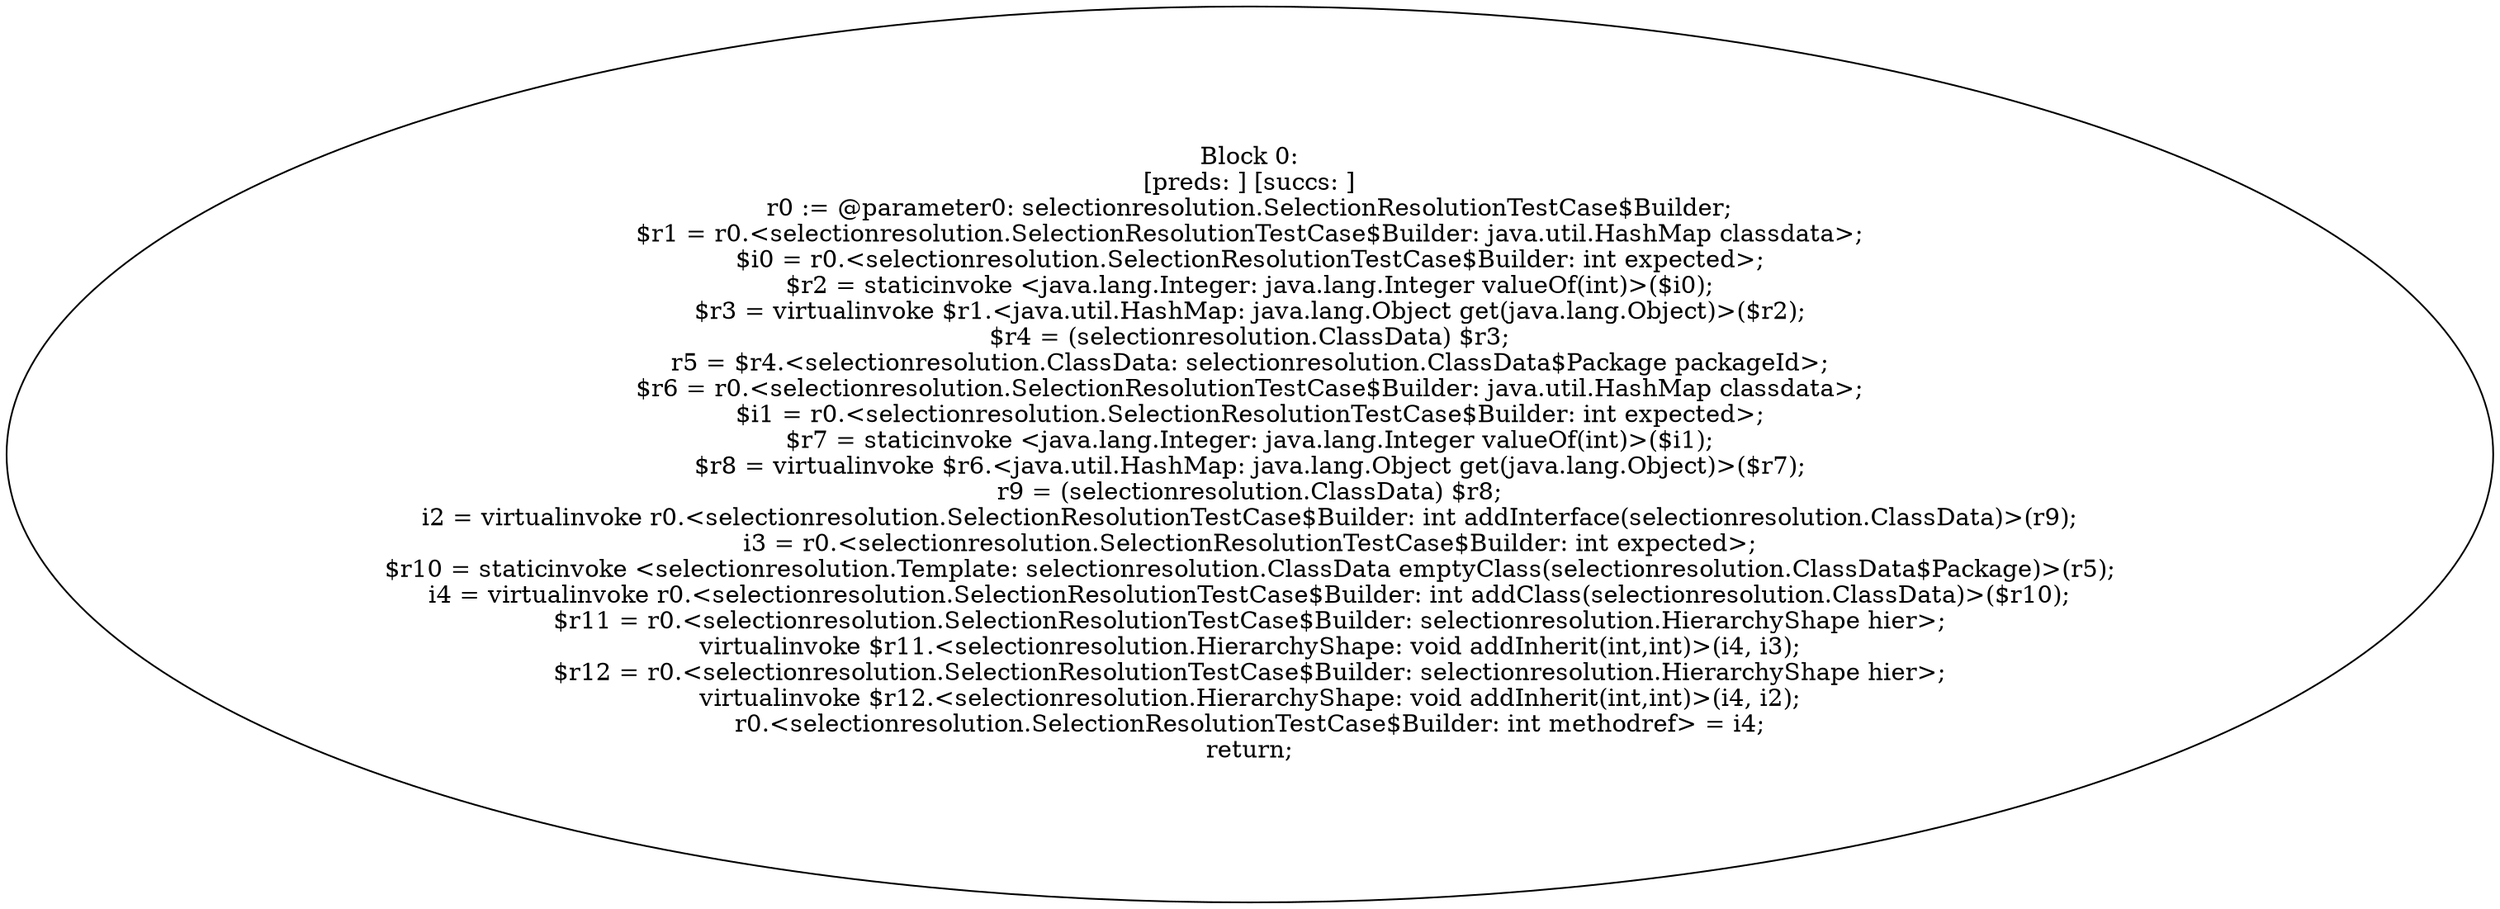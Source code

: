 digraph "unitGraph" {
    "Block 0:
[preds: ] [succs: ]
r0 := @parameter0: selectionresolution.SelectionResolutionTestCase$Builder;
$r1 = r0.<selectionresolution.SelectionResolutionTestCase$Builder: java.util.HashMap classdata>;
$i0 = r0.<selectionresolution.SelectionResolutionTestCase$Builder: int expected>;
$r2 = staticinvoke <java.lang.Integer: java.lang.Integer valueOf(int)>($i0);
$r3 = virtualinvoke $r1.<java.util.HashMap: java.lang.Object get(java.lang.Object)>($r2);
$r4 = (selectionresolution.ClassData) $r3;
r5 = $r4.<selectionresolution.ClassData: selectionresolution.ClassData$Package packageId>;
$r6 = r0.<selectionresolution.SelectionResolutionTestCase$Builder: java.util.HashMap classdata>;
$i1 = r0.<selectionresolution.SelectionResolutionTestCase$Builder: int expected>;
$r7 = staticinvoke <java.lang.Integer: java.lang.Integer valueOf(int)>($i1);
$r8 = virtualinvoke $r6.<java.util.HashMap: java.lang.Object get(java.lang.Object)>($r7);
r9 = (selectionresolution.ClassData) $r8;
i2 = virtualinvoke r0.<selectionresolution.SelectionResolutionTestCase$Builder: int addInterface(selectionresolution.ClassData)>(r9);
i3 = r0.<selectionresolution.SelectionResolutionTestCase$Builder: int expected>;
$r10 = staticinvoke <selectionresolution.Template: selectionresolution.ClassData emptyClass(selectionresolution.ClassData$Package)>(r5);
i4 = virtualinvoke r0.<selectionresolution.SelectionResolutionTestCase$Builder: int addClass(selectionresolution.ClassData)>($r10);
$r11 = r0.<selectionresolution.SelectionResolutionTestCase$Builder: selectionresolution.HierarchyShape hier>;
virtualinvoke $r11.<selectionresolution.HierarchyShape: void addInherit(int,int)>(i4, i3);
$r12 = r0.<selectionresolution.SelectionResolutionTestCase$Builder: selectionresolution.HierarchyShape hier>;
virtualinvoke $r12.<selectionresolution.HierarchyShape: void addInherit(int,int)>(i4, i2);
r0.<selectionresolution.SelectionResolutionTestCase$Builder: int methodref> = i4;
return;
"
}
